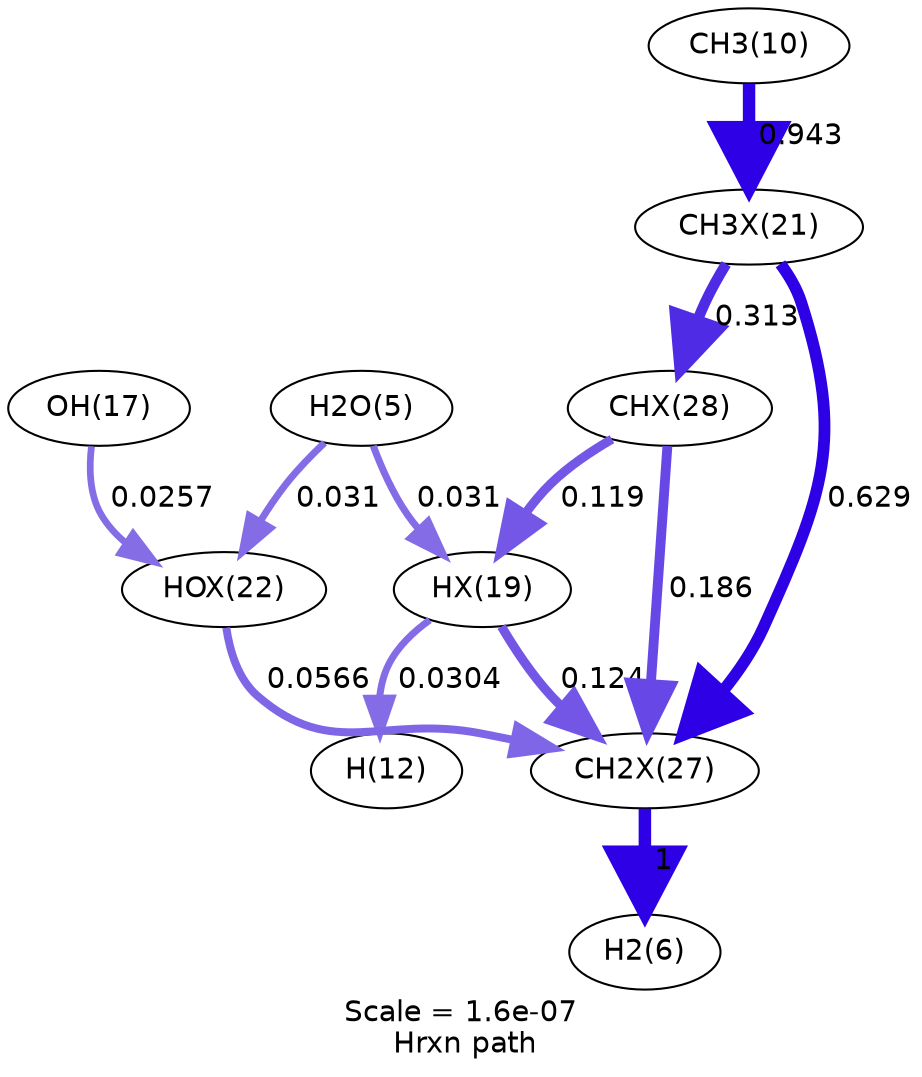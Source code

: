digraph reaction_paths {
center=1;
s31 -> s7[fontname="Helvetica", style="setlinewidth(6)", arrowsize=3, color="0.7, 1.5, 0.9"
, label=" 1"];
s23 -> s13[fontname="Helvetica", style="setlinewidth(3.36)", arrowsize=1.68, color="0.7, 0.53, 0.9"
, label=" 0.0304"];
s6 -> s23[fontname="Helvetica", style="setlinewidth(3.38)", arrowsize=1.69, color="0.7, 0.531, 0.9"
, label=" 0.031"];
s23 -> s31[fontname="Helvetica", style="setlinewidth(4.42)", arrowsize=2.21, color="0.7, 0.624, 0.9"
, label=" 0.124"];
s32 -> s23[fontname="Helvetica", style="setlinewidth(4.4)", arrowsize=2.2, color="0.7, 0.619, 0.9"
, label=" 0.119"];
s6 -> s26[fontname="Helvetica", style="setlinewidth(3.38)", arrowsize=1.69, color="0.7, 0.531, 0.9"
, label=" 0.031"];
s18 -> s26[fontname="Helvetica", style="setlinewidth(3.24)", arrowsize=1.62, color="0.7, 0.526, 0.9"
, label=" 0.0257"];
s26 -> s31[fontname="Helvetica", style="setlinewidth(3.83)", arrowsize=1.92, color="0.7, 0.557, 0.9"
, label=" 0.0566"];
s11 -> s25[fontname="Helvetica", style="setlinewidth(5.96)", arrowsize=2.98, color="0.7, 1.44, 0.9"
, label=" 0.943"];
s25 -> s31[fontname="Helvetica", style="setlinewidth(5.65)", arrowsize=2.82, color="0.7, 1.13, 0.9"
, label=" 0.629"];
s25 -> s32[fontname="Helvetica", style="setlinewidth(5.12)", arrowsize=2.56, color="0.7, 0.813, 0.9"
, label=" 0.313"];
s32 -> s31[fontname="Helvetica", style="setlinewidth(4.73)", arrowsize=2.36, color="0.7, 0.686, 0.9"
, label=" 0.186"];
s6 [ fontname="Helvetica", label="H2O(5)"];
s7 [ fontname="Helvetica", label="H2(6)"];
s11 [ fontname="Helvetica", label="CH3(10)"];
s13 [ fontname="Helvetica", label="H(12)"];
s18 [ fontname="Helvetica", label="OH(17)"];
s23 [ fontname="Helvetica", label="HX(19)"];
s25 [ fontname="Helvetica", label="CH3X(21)"];
s26 [ fontname="Helvetica", label="HOX(22)"];
s31 [ fontname="Helvetica", label="CH2X(27)"];
s32 [ fontname="Helvetica", label="CHX(28)"];
 label = "Scale = 1.6e-07\l Hrxn path";
 fontname = "Helvetica";
}
